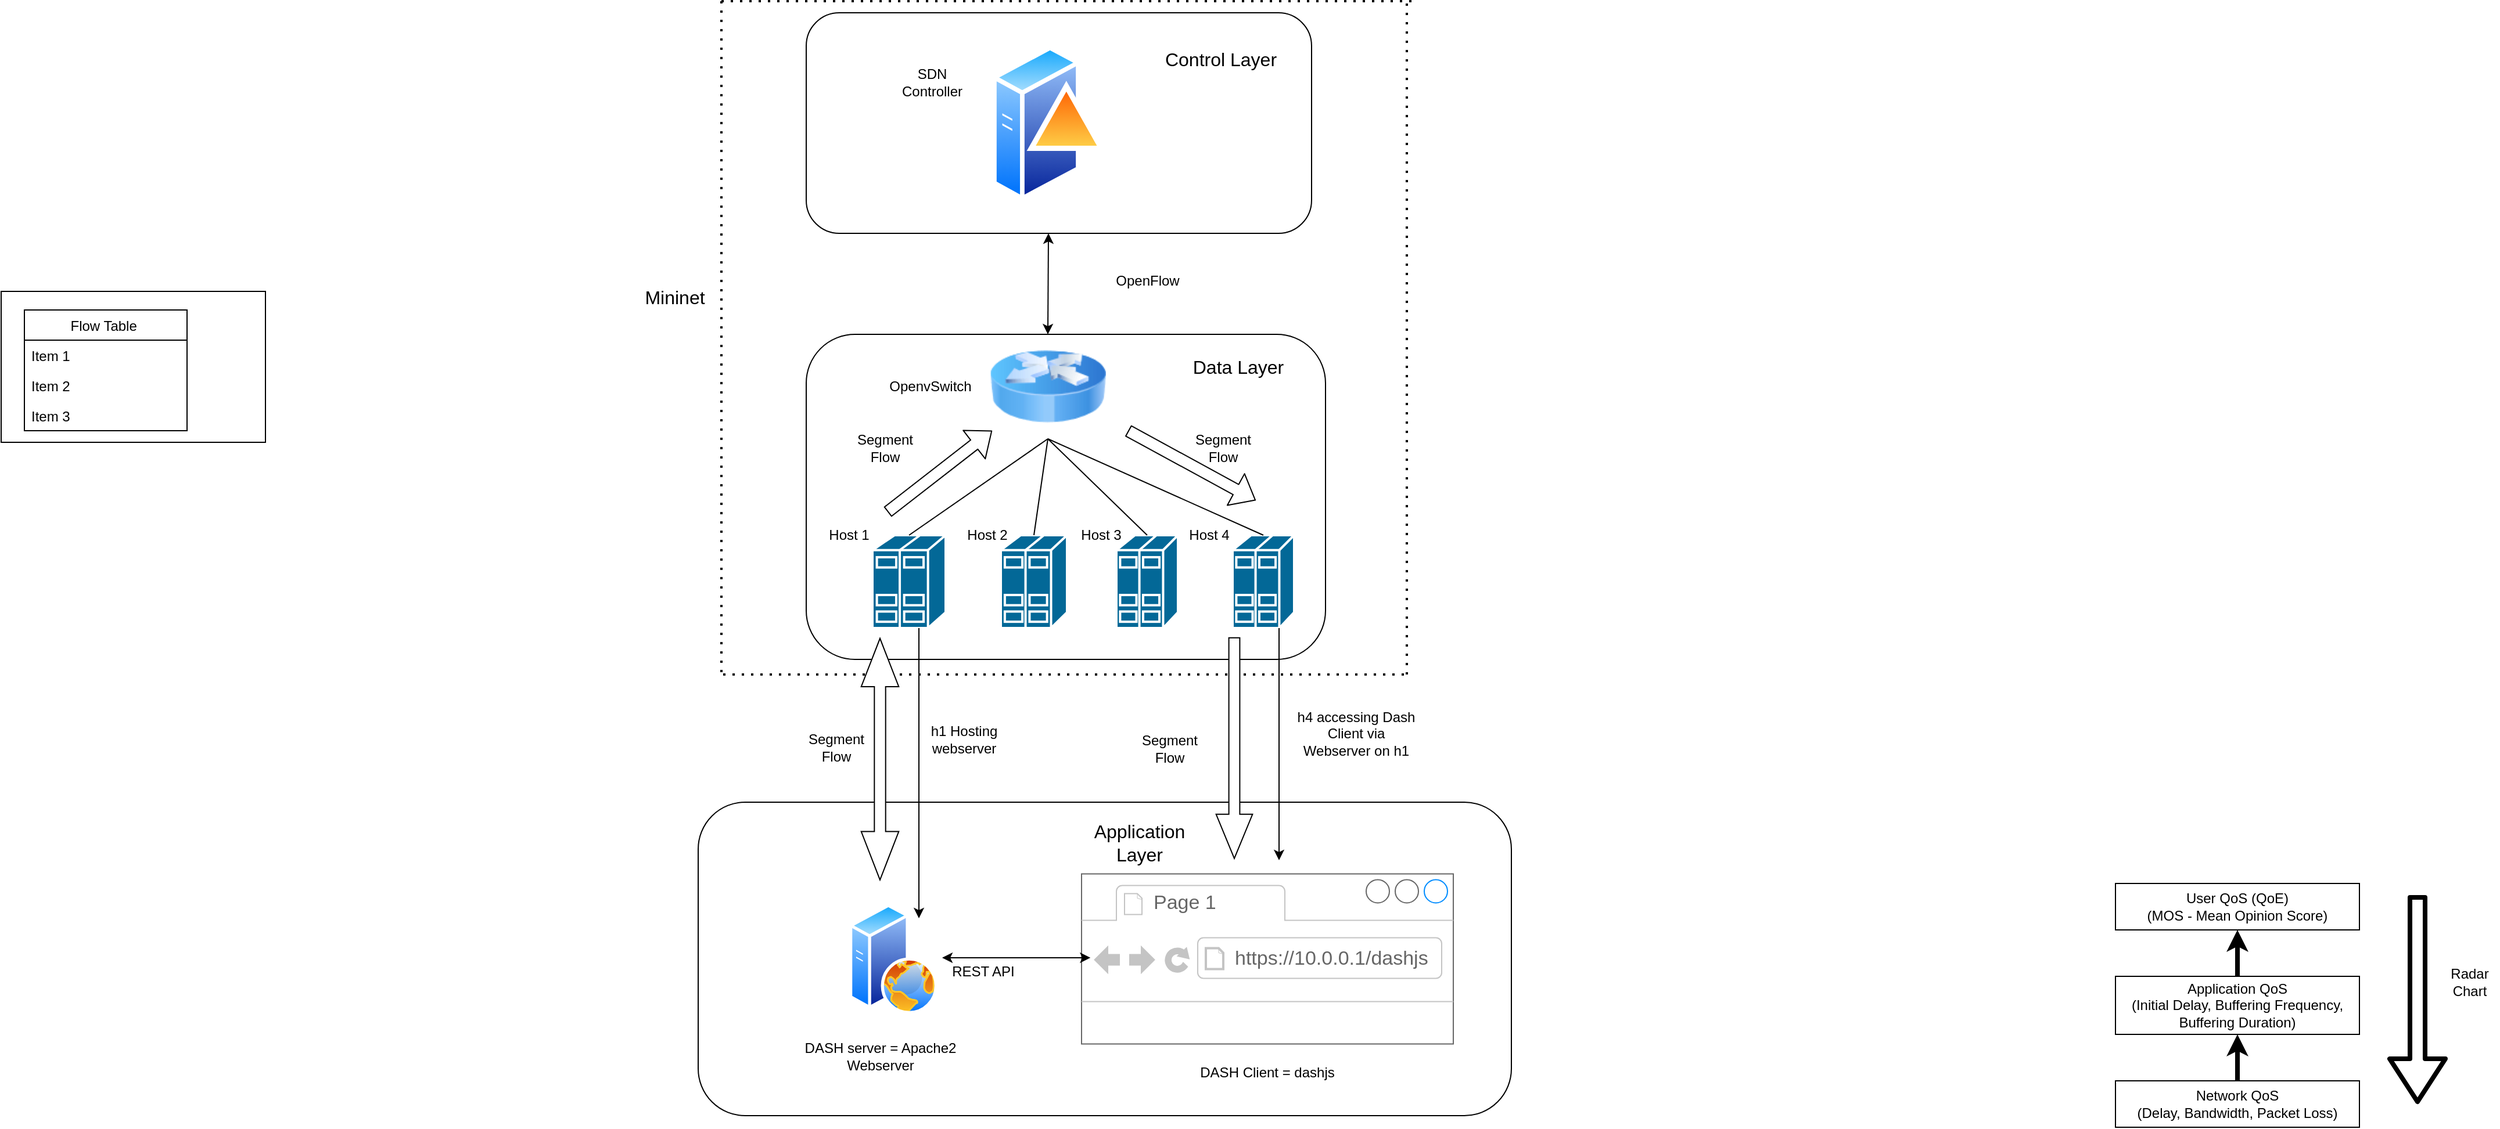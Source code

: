 <mxfile version="14.6.13" type="github">
  <diagram id="J62VowWL7jAZoyvOlwZC" name="Page-1">
    <mxGraphModel dx="2881" dy="1134" grid="1" gridSize="10" guides="1" tooltips="1" connect="1" arrows="1" fold="1" page="1" pageScale="1" pageWidth="850" pageHeight="1100" math="0" shadow="0">
      <root>
        <mxCell id="0" />
        <mxCell id="1" parent="0" />
        <mxCell id="Rc9hNawXG7srM5Kod6fI-3" value="" style="rounded=1;whiteSpace=wrap;html=1;movable=0;resizable=0;rotatable=0;deletable=0;editable=0;connectable=0;" parent="1" vertex="1">
          <mxGeometry x="-100" y="710" width="700" height="270" as="geometry" />
        </mxCell>
        <mxCell id="_3_Tq_P-B7PArioMOfRt-22" value="" style="rounded=1;whiteSpace=wrap;html=1;movable=0;resizable=0;rotatable=0;deletable=0;editable=0;connectable=0;" parent="1" vertex="1">
          <mxGeometry x="-7" y="30" width="435" height="190" as="geometry" />
        </mxCell>
        <mxCell id="_3_Tq_P-B7PArioMOfRt-19" value="" style="rounded=1;whiteSpace=wrap;html=1;movable=0;resizable=0;rotatable=0;deletable=0;editable=0;connectable=0;" parent="1" vertex="1">
          <mxGeometry x="-7" y="307" width="447" height="280" as="geometry" />
        </mxCell>
        <mxCell id="_3_Tq_P-B7PArioMOfRt-18" value="" style="whiteSpace=wrap;html=1;aspect=fixed;" parent="1" vertex="1">
          <mxGeometry x="-700" y="270" width="227.5" height="130" as="geometry" />
        </mxCell>
        <mxCell id="_3_Tq_P-B7PArioMOfRt-2" value="" style="image;html=1;image=img/lib/clip_art/networking/Router_Icon_128x128.png;movable=0;resizable=0;rotatable=0;deletable=0;editable=0;connectable=0;" parent="1" vertex="1">
          <mxGeometry x="151" y="307" width="100" height="90" as="geometry" />
        </mxCell>
        <mxCell id="_3_Tq_P-B7PArioMOfRt-3" value="" style="aspect=fixed;perimeter=ellipsePerimeter;html=1;align=center;shadow=0;dashed=0;spacingTop=3;image;image=img/lib/active_directory/domain_controller.svg;movable=0;resizable=0;rotatable=0;deletable=0;editable=0;connectable=0;" parent="1" vertex="1">
          <mxGeometry x="153" y="55" width="98" height="140" as="geometry" />
        </mxCell>
        <mxCell id="_3_Tq_P-B7PArioMOfRt-5" value="" style="shape=mxgraph.cisco.servers.standard_host;html=1;pointerEvents=1;dashed=0;fillColor=#036897;strokeColor=#ffffff;strokeWidth=2;verticalLabelPosition=bottom;verticalAlign=top;align=center;outlineConnect=0;movable=0;resizable=0;rotatable=0;deletable=0;editable=0;connectable=0;" parent="1" vertex="1">
          <mxGeometry x="50" y="480" width="63" height="80" as="geometry" />
        </mxCell>
        <mxCell id="_3_Tq_P-B7PArioMOfRt-6" value="" style="shape=mxgraph.cisco.servers.standard_host;html=1;pointerEvents=1;dashed=0;fillColor=#036897;strokeColor=#ffffff;strokeWidth=2;verticalLabelPosition=bottom;verticalAlign=top;align=center;outlineConnect=0;movable=0;resizable=0;rotatable=0;deletable=0;editable=0;connectable=0;" parent="1" vertex="1">
          <mxGeometry x="160.5" y="480" width="57" height="80" as="geometry" />
        </mxCell>
        <mxCell id="_3_Tq_P-B7PArioMOfRt-7" value="" style="shape=mxgraph.cisco.servers.standard_host;html=1;pointerEvents=1;dashed=0;fillColor=#036897;strokeColor=#ffffff;strokeWidth=2;verticalLabelPosition=bottom;verticalAlign=top;align=center;outlineConnect=0;movable=0;resizable=0;rotatable=0;deletable=0;editable=0;connectable=0;" parent="1" vertex="1">
          <mxGeometry x="260" y="480" width="53" height="80" as="geometry" />
        </mxCell>
        <mxCell id="_3_Tq_P-B7PArioMOfRt-8" value="" style="shape=mxgraph.cisco.servers.standard_host;html=1;pointerEvents=1;dashed=0;fillColor=#036897;strokeColor=#ffffff;strokeWidth=2;verticalLabelPosition=bottom;verticalAlign=top;align=center;outlineConnect=0;movable=0;resizable=0;rotatable=0;deletable=0;editable=0;connectable=0;" parent="1" vertex="1">
          <mxGeometry x="360" y="480" width="53" height="80" as="geometry" />
        </mxCell>
        <mxCell id="_3_Tq_P-B7PArioMOfRt-10" value="" style="endArrow=none;html=1;exitX=0.5;exitY=0;exitDx=0;exitDy=0;exitPerimeter=0;entryX=0.5;entryY=1;entryDx=0;entryDy=0;movable=0;resizable=0;rotatable=0;deletable=0;editable=0;connectable=0;" parent="1" source="_3_Tq_P-B7PArioMOfRt-5" target="_3_Tq_P-B7PArioMOfRt-2" edge="1">
          <mxGeometry width="50" height="50" relative="1" as="geometry">
            <mxPoint x="209.5" y="510" as="sourcePoint" />
            <mxPoint x="209.5" y="400" as="targetPoint" />
          </mxGeometry>
        </mxCell>
        <mxCell id="_3_Tq_P-B7PArioMOfRt-11" value="" style="endArrow=none;html=1;exitX=0.5;exitY=0;exitDx=0;exitDy=0;exitPerimeter=0;entryX=0.5;entryY=1;entryDx=0;entryDy=0;movable=0;resizable=0;rotatable=0;deletable=0;editable=0;connectable=0;" parent="1" source="_3_Tq_P-B7PArioMOfRt-6" target="_3_Tq_P-B7PArioMOfRt-2" edge="1">
          <mxGeometry width="50" height="50" relative="1" as="geometry">
            <mxPoint x="121.5" y="490" as="sourcePoint" />
            <mxPoint x="220" y="410" as="targetPoint" />
          </mxGeometry>
        </mxCell>
        <mxCell id="_3_Tq_P-B7PArioMOfRt-12" value="" style="endArrow=none;html=1;exitX=0.5;exitY=0;exitDx=0;exitDy=0;exitPerimeter=0;entryX=0.5;entryY=1;entryDx=0;entryDy=0;movable=0;resizable=0;rotatable=0;deletable=0;editable=0;connectable=0;" parent="1" source="_3_Tq_P-B7PArioMOfRt-7" target="_3_Tq_P-B7PArioMOfRt-2" edge="1">
          <mxGeometry width="50" height="50" relative="1" as="geometry">
            <mxPoint x="131.5" y="500" as="sourcePoint" />
            <mxPoint x="230" y="420" as="targetPoint" />
          </mxGeometry>
        </mxCell>
        <mxCell id="_3_Tq_P-B7PArioMOfRt-13" value="" style="endArrow=none;html=1;exitX=0.5;exitY=0;exitDx=0;exitDy=0;exitPerimeter=0;entryX=0.5;entryY=1;entryDx=0;entryDy=0;movable=0;resizable=0;rotatable=0;deletable=0;editable=0;connectable=0;" parent="1" source="_3_Tq_P-B7PArioMOfRt-8" target="_3_Tq_P-B7PArioMOfRt-2" edge="1">
          <mxGeometry width="50" height="50" relative="1" as="geometry">
            <mxPoint x="271.5" y="490" as="sourcePoint" />
            <mxPoint x="220" y="410" as="targetPoint" />
          </mxGeometry>
        </mxCell>
        <mxCell id="_3_Tq_P-B7PArioMOfRt-14" value="Flow Table " style="swimlane;fontStyle=0;childLayout=stackLayout;horizontal=1;startSize=26;horizontalStack=0;resizeParent=1;resizeParentMax=0;resizeLast=0;collapsible=1;marginBottom=0;" parent="1" vertex="1">
          <mxGeometry x="-680" y="286" width="140" height="104" as="geometry" />
        </mxCell>
        <mxCell id="_3_Tq_P-B7PArioMOfRt-15" value="Item 1" style="text;strokeColor=none;fillColor=none;align=left;verticalAlign=top;spacingLeft=4;spacingRight=4;overflow=hidden;rotatable=0;points=[[0,0.5],[1,0.5]];portConstraint=eastwest;" parent="_3_Tq_P-B7PArioMOfRt-14" vertex="1">
          <mxGeometry y="26" width="140" height="26" as="geometry" />
        </mxCell>
        <mxCell id="_3_Tq_P-B7PArioMOfRt-16" value="Item 2" style="text;strokeColor=none;fillColor=none;align=left;verticalAlign=top;spacingLeft=4;spacingRight=4;overflow=hidden;rotatable=0;points=[[0,0.5],[1,0.5]];portConstraint=eastwest;" parent="_3_Tq_P-B7PArioMOfRt-14" vertex="1">
          <mxGeometry y="52" width="140" height="26" as="geometry" />
        </mxCell>
        <mxCell id="_3_Tq_P-B7PArioMOfRt-17" value="Item 3" style="text;strokeColor=none;fillColor=none;align=left;verticalAlign=top;spacingLeft=4;spacingRight=4;overflow=hidden;rotatable=0;points=[[0,0.5],[1,0.5]];portConstraint=eastwest;" parent="_3_Tq_P-B7PArioMOfRt-14" vertex="1">
          <mxGeometry y="78" width="140" height="26" as="geometry" />
        </mxCell>
        <mxCell id="_3_Tq_P-B7PArioMOfRt-20" value="&lt;font style=&quot;font-size: 16px&quot;&gt;Data Layer&lt;/font&gt;" style="text;html=1;strokeColor=none;fillColor=none;align=center;verticalAlign=middle;whiteSpace=wrap;rounded=0;movable=0;resizable=0;rotatable=0;deletable=0;editable=0;connectable=0;" parent="1" vertex="1">
          <mxGeometry x="320" y="320" width="90" height="30" as="geometry" />
        </mxCell>
        <mxCell id="_3_Tq_P-B7PArioMOfRt-23" value="&lt;font style=&quot;font-size: 16px&quot;&gt;Control Layer&lt;/font&gt;" style="text;html=1;strokeColor=none;fillColor=none;align=center;verticalAlign=middle;whiteSpace=wrap;rounded=0;movable=0;resizable=0;rotatable=0;deletable=0;editable=0;connectable=0;" parent="1" vertex="1">
          <mxGeometry x="300" y="60" width="100" height="20" as="geometry" />
        </mxCell>
        <mxCell id="_3_Tq_P-B7PArioMOfRt-24" value="SDN Controller" style="text;html=1;strokeColor=none;fillColor=none;align=center;verticalAlign=middle;whiteSpace=wrap;rounded=0;movable=0;resizable=0;rotatable=0;deletable=0;editable=0;connectable=0;" parent="1" vertex="1">
          <mxGeometry x="61.5" y="70" width="78.5" height="40" as="geometry" />
        </mxCell>
        <mxCell id="_3_Tq_P-B7PArioMOfRt-25" value="OpenvSwitch" style="text;html=1;strokeColor=none;fillColor=none;align=center;verticalAlign=middle;whiteSpace=wrap;rounded=0;movable=0;resizable=0;rotatable=0;deletable=0;editable=0;connectable=0;" parent="1" vertex="1">
          <mxGeometry x="60" y="327" width="80" height="50" as="geometry" />
        </mxCell>
        <mxCell id="_3_Tq_P-B7PArioMOfRt-26" value="Host 1" style="text;html=1;strokeColor=none;fillColor=none;align=center;verticalAlign=middle;whiteSpace=wrap;rounded=0;movable=0;resizable=0;rotatable=0;deletable=0;editable=0;connectable=0;" parent="1" vertex="1">
          <mxGeometry x="10" y="470" width="40" height="20" as="geometry" />
        </mxCell>
        <mxCell id="_3_Tq_P-B7PArioMOfRt-27" value="Host 2" style="text;html=1;strokeColor=none;fillColor=none;align=center;verticalAlign=middle;whiteSpace=wrap;rounded=0;movable=0;resizable=0;rotatable=0;deletable=0;editable=0;connectable=0;" parent="1" vertex="1">
          <mxGeometry x="129" y="470" width="40" height="20" as="geometry" />
        </mxCell>
        <mxCell id="_3_Tq_P-B7PArioMOfRt-28" value="Host 3" style="text;html=1;strokeColor=none;fillColor=none;align=center;verticalAlign=middle;whiteSpace=wrap;rounded=0;movable=0;resizable=0;rotatable=0;deletable=0;editable=0;connectable=0;" parent="1" vertex="1">
          <mxGeometry x="226.5" y="470" width="40" height="20" as="geometry" />
        </mxCell>
        <mxCell id="_3_Tq_P-B7PArioMOfRt-29" value="Host 4" style="text;html=1;strokeColor=none;fillColor=none;align=center;verticalAlign=middle;whiteSpace=wrap;rounded=0;movable=0;resizable=0;rotatable=0;deletable=0;editable=0;connectable=0;" parent="1" vertex="1">
          <mxGeometry x="320" y="470" width="40" height="20" as="geometry" />
        </mxCell>
        <mxCell id="_3_Tq_P-B7PArioMOfRt-35" value="OpenFlow" style="text;html=1;strokeColor=none;fillColor=none;align=center;verticalAlign=middle;whiteSpace=wrap;rounded=0;movable=0;resizable=0;rotatable=0;deletable=0;editable=0;connectable=0;" parent="1" vertex="1">
          <mxGeometry x="226.5" y="236" width="120" height="50" as="geometry" />
        </mxCell>
        <mxCell id="_3_Tq_P-B7PArioMOfRt-43" value="User QoS (QoE)&lt;br&gt;(MOS - Mean Opinion Score)" style="rounded=0;whiteSpace=wrap;html=1;movable=1;resizable=1;rotatable=1;deletable=1;editable=1;connectable=1;" parent="1" vertex="1">
          <mxGeometry x="1120" y="780" width="210" height="40" as="geometry" />
        </mxCell>
        <mxCell id="_3_Tq_P-B7PArioMOfRt-47" value="" style="edgeStyle=orthogonalEdgeStyle;rounded=0;orthogonalLoop=1;jettySize=auto;html=1;strokeWidth=4;movable=1;resizable=1;rotatable=1;deletable=1;editable=1;connectable=1;" parent="1" source="_3_Tq_P-B7PArioMOfRt-44" target="_3_Tq_P-B7PArioMOfRt-43" edge="1">
          <mxGeometry relative="1" as="geometry" />
        </mxCell>
        <mxCell id="_3_Tq_P-B7PArioMOfRt-44" value="Application QoS&lt;br&gt;(Initial Delay, Buffering Frequency, Buffering Duration)" style="rounded=0;whiteSpace=wrap;html=1;movable=1;resizable=1;rotatable=1;deletable=1;editable=1;connectable=1;" parent="1" vertex="1">
          <mxGeometry x="1120" y="860" width="210" height="50" as="geometry" />
        </mxCell>
        <mxCell id="_3_Tq_P-B7PArioMOfRt-46" style="edgeStyle=orthogonalEdgeStyle;rounded=0;orthogonalLoop=1;jettySize=auto;html=1;exitX=0.5;exitY=0;exitDx=0;exitDy=0;entryX=0.5;entryY=1;entryDx=0;entryDy=0;strokeWidth=4;movable=1;resizable=1;rotatable=1;deletable=1;editable=1;connectable=1;" parent="1" source="_3_Tq_P-B7PArioMOfRt-45" target="_3_Tq_P-B7PArioMOfRt-44" edge="1">
          <mxGeometry relative="1" as="geometry" />
        </mxCell>
        <mxCell id="_3_Tq_P-B7PArioMOfRt-45" value="Network QoS&lt;br&gt;(Delay, Bandwidth, Packet Loss)" style="rounded=0;whiteSpace=wrap;html=1;movable=1;resizable=1;rotatable=1;deletable=1;editable=1;connectable=1;" parent="1" vertex="1">
          <mxGeometry x="1120" y="950" width="210" height="40" as="geometry" />
        </mxCell>
        <mxCell id="_3_Tq_P-B7PArioMOfRt-48" value="" style="shape=flexArrow;endArrow=classic;html=1;strokeWidth=4;endWidth=31;endSize=11;movable=1;resizable=1;rotatable=1;deletable=1;editable=1;connectable=1;" parent="1" edge="1">
          <mxGeometry width="50" height="50" relative="1" as="geometry">
            <mxPoint x="1380" y="790" as="sourcePoint" />
            <mxPoint x="1380" y="970" as="targetPoint" />
            <Array as="points" />
          </mxGeometry>
        </mxCell>
        <mxCell id="_3_Tq_P-B7PArioMOfRt-49" value="Radar Chart" style="text;html=1;strokeColor=none;fillColor=none;align=center;verticalAlign=middle;whiteSpace=wrap;rounded=0;movable=1;resizable=1;rotatable=1;deletable=1;editable=1;connectable=1;" parent="1" vertex="1">
          <mxGeometry x="1400" y="850" width="50" height="30" as="geometry" />
        </mxCell>
        <mxCell id="Rc9hNawXG7srM5Kod6fI-4" value="&lt;font style=&quot;font-size: 16px&quot;&gt;Application Layer&lt;/font&gt;" style="text;html=1;strokeColor=none;fillColor=none;align=center;verticalAlign=middle;whiteSpace=wrap;rounded=0;movable=0;resizable=0;rotatable=0;deletable=0;editable=0;connectable=0;" parent="1" vertex="1">
          <mxGeometry x="230" y="735" width="100" height="20" as="geometry" />
        </mxCell>
        <mxCell id="Rc9hNawXG7srM5Kod6fI-9" value="" style="endArrow=none;dashed=1;html=1;dashPattern=1 3;strokeWidth=2;movable=0;resizable=0;rotatable=0;deletable=0;editable=0;connectable=0;" parent="1" edge="1">
          <mxGeometry width="50" height="50" relative="1" as="geometry">
            <mxPoint x="-78.5" y="600" as="sourcePoint" />
            <mxPoint x="511.5" y="600" as="targetPoint" />
          </mxGeometry>
        </mxCell>
        <mxCell id="Rc9hNawXG7srM5Kod6fI-10" value="" style="endArrow=none;dashed=1;html=1;dashPattern=1 3;strokeWidth=2;movable=0;resizable=0;rotatable=0;deletable=0;editable=0;connectable=0;" parent="1" edge="1">
          <mxGeometry width="50" height="50" relative="1" as="geometry">
            <mxPoint x="-78.5" y="600" as="sourcePoint" />
            <mxPoint x="511.5" y="600" as="targetPoint" />
          </mxGeometry>
        </mxCell>
        <mxCell id="Rc9hNawXG7srM5Kod6fI-13" value="&lt;font style=&quot;font-size: 16px&quot;&gt;Mininet&lt;/font&gt;" style="text;html=1;strokeColor=none;fillColor=none;align=center;verticalAlign=middle;whiteSpace=wrap;rounded=0;movable=0;resizable=0;rotatable=0;deletable=0;editable=0;connectable=0;" parent="1" vertex="1">
          <mxGeometry x="-150" y="260" width="60" height="30" as="geometry" />
        </mxCell>
        <mxCell id="Rc9hNawXG7srM5Kod6fI-14" value="" style="endArrow=none;dashed=1;html=1;dashPattern=1 3;strokeWidth=2;movable=0;resizable=0;rotatable=0;deletable=0;editable=0;connectable=0;" parent="1" edge="1">
          <mxGeometry width="50" height="50" relative="1" as="geometry">
            <mxPoint x="-80" y="20" as="sourcePoint" />
            <mxPoint x="-80" y="600" as="targetPoint" />
          </mxGeometry>
        </mxCell>
        <mxCell id="Rc9hNawXG7srM5Kod6fI-15" value="" style="endArrow=none;dashed=1;html=1;dashPattern=1 3;strokeWidth=2;movable=0;resizable=0;rotatable=0;deletable=0;editable=0;connectable=0;" parent="1" edge="1">
          <mxGeometry width="50" height="50" relative="1" as="geometry">
            <mxPoint x="-80" y="20" as="sourcePoint" />
            <mxPoint x="520" y="20" as="targetPoint" />
          </mxGeometry>
        </mxCell>
        <mxCell id="Rc9hNawXG7srM5Kod6fI-16" value="" style="endArrow=none;dashed=1;html=1;dashPattern=1 3;strokeWidth=2;movable=0;resizable=0;rotatable=0;deletable=0;editable=0;connectable=0;" parent="1" edge="1">
          <mxGeometry width="50" height="50" relative="1" as="geometry">
            <mxPoint x="510" y="600" as="sourcePoint" />
            <mxPoint x="510" y="20" as="targetPoint" />
          </mxGeometry>
        </mxCell>
        <mxCell id="Rc9hNawXG7srM5Kod6fI-17" value="" style="aspect=fixed;perimeter=ellipsePerimeter;html=1;align=center;shadow=0;dashed=0;spacingTop=3;image;image=img/lib/active_directory/web_server.svg;movable=0;resizable=0;rotatable=0;deletable=0;editable=0;connectable=0;" parent="1" vertex="1">
          <mxGeometry x="30" y="797.5" width="76" height="95" as="geometry" />
        </mxCell>
        <mxCell id="Rc9hNawXG7srM5Kod6fI-18" value="" style="strokeWidth=1;shadow=0;dashed=0;align=center;html=1;shape=mxgraph.mockup.containers.browserWindow;rSize=0;strokeColor=#666666;strokeColor2=#008cff;strokeColor3=#c4c4c4;mainText=,;recursiveResize=0;movable=0;resizable=0;rotatable=0;deletable=0;editable=0;connectable=0;" parent="1" vertex="1">
          <mxGeometry x="230" y="771.75" width="320" height="146.5" as="geometry" />
        </mxCell>
        <mxCell id="Rc9hNawXG7srM5Kod6fI-19" value="Page 1" style="strokeWidth=1;shadow=0;dashed=0;align=center;html=1;shape=mxgraph.mockup.containers.anchor;fontSize=17;fontColor=#666666;align=left;movable=0;resizable=0;rotatable=0;deletable=0;editable=0;connectable=0;" parent="Rc9hNawXG7srM5Kod6fI-18" vertex="1">
          <mxGeometry x="60" y="12" width="110" height="26" as="geometry" />
        </mxCell>
        <mxCell id="Rc9hNawXG7srM5Kod6fI-20" value="https://10.0.0.1/dashjs" style="strokeWidth=1;shadow=0;dashed=0;align=center;html=1;shape=mxgraph.mockup.containers.anchor;rSize=0;fontSize=17;fontColor=#666666;align=left;movable=0;resizable=0;rotatable=0;deletable=0;editable=0;connectable=0;" parent="Rc9hNawXG7srM5Kod6fI-18" vertex="1">
          <mxGeometry x="130" y="60" width="250" height="26" as="geometry" />
        </mxCell>
        <mxCell id="Rc9hNawXG7srM5Kod6fI-24" value="" style="endArrow=classic;startArrow=classic;html=1;entryX=0.024;entryY=0.493;entryDx=0;entryDy=0;entryPerimeter=0;movable=0;resizable=0;rotatable=0;deletable=0;editable=0;connectable=0;" parent="1" target="Rc9hNawXG7srM5Kod6fI-18" edge="1">
          <mxGeometry width="50" height="50" relative="1" as="geometry">
            <mxPoint x="110" y="844" as="sourcePoint" />
            <mxPoint x="170" y="820" as="targetPoint" />
          </mxGeometry>
        </mxCell>
        <mxCell id="Rc9hNawXG7srM5Kod6fI-25" value="REST API" style="text;html=1;strokeColor=none;fillColor=none;align=center;verticalAlign=middle;whiteSpace=wrap;rounded=0;movable=0;resizable=0;rotatable=0;deletable=0;editable=0;connectable=0;" parent="1" vertex="1">
          <mxGeometry x="113" y="832" width="65" height="48" as="geometry" />
        </mxCell>
        <mxCell id="Rc9hNawXG7srM5Kod6fI-32" value="DASH server = Apache2 Webserver" style="text;html=1;strokeColor=none;fillColor=none;align=center;verticalAlign=middle;whiteSpace=wrap;rounded=0;movable=0;resizable=0;rotatable=0;deletable=0;editable=0;connectable=0;" parent="1" vertex="1">
          <mxGeometry x="-15" y="900" width="144" height="58" as="geometry" />
        </mxCell>
        <mxCell id="Rc9hNawXG7srM5Kod6fI-33" value="DASH Client = dashjs" style="text;html=1;strokeColor=none;fillColor=none;align=center;verticalAlign=middle;whiteSpace=wrap;rounded=0;movable=0;resizable=0;rotatable=0;deletable=0;editable=0;connectable=0;" parent="1" vertex="1">
          <mxGeometry x="330" y="928" width="120" height="30" as="geometry" />
        </mxCell>
        <mxCell id="Rc9hNawXG7srM5Kod6fI-34" value="" style="shape=singleArrow;whiteSpace=wrap;html=1;rotation=90;movable=0;resizable=0;rotatable=0;deletable=0;editable=0;connectable=0;" parent="1" vertex="1">
          <mxGeometry x="266.5" y="647.71" width="190" height="31.34" as="geometry" />
        </mxCell>
        <mxCell id="Rc9hNawXG7srM5Kod6fI-37" value="" style="shape=doubleArrow;whiteSpace=wrap;html=1;rotation=-90;movable=0;resizable=0;rotatable=0;deletable=0;editable=0;connectable=0;" parent="1" vertex="1">
          <mxGeometry x="-47.5" y="656.76" width="208" height="32.29" as="geometry" />
        </mxCell>
        <mxCell id="Rc9hNawXG7srM5Kod6fI-38" value="" style="endArrow=classic;startArrow=classic;html=1;exitX=0.5;exitY=0;exitDx=0;exitDy=0;movable=0;resizable=0;rotatable=0;deletable=0;editable=0;connectable=0;" parent="1" source="_3_Tq_P-B7PArioMOfRt-2" edge="1">
          <mxGeometry width="50" height="50" relative="1" as="geometry">
            <mxPoint x="201.5" y="280" as="sourcePoint" />
            <mxPoint x="201.5" y="220" as="targetPoint" />
          </mxGeometry>
        </mxCell>
        <mxCell id="Rc9hNawXG7srM5Kod6fI-41" value="" style="shape=flexArrow;endArrow=classic;html=1;movable=0;resizable=0;rotatable=0;deletable=0;editable=0;connectable=0;" parent="1" edge="1">
          <mxGeometry width="50" height="50" relative="1" as="geometry">
            <mxPoint x="63" y="460" as="sourcePoint" />
            <mxPoint x="153" y="390" as="targetPoint" />
          </mxGeometry>
        </mxCell>
        <mxCell id="Rc9hNawXG7srM5Kod6fI-42" value="" style="shape=flexArrow;endArrow=classic;html=1;movable=0;resizable=0;rotatable=0;deletable=0;editable=0;connectable=0;" parent="1" edge="1">
          <mxGeometry width="50" height="50" relative="1" as="geometry">
            <mxPoint x="270" y="390" as="sourcePoint" />
            <mxPoint x="380" y="450" as="targetPoint" />
          </mxGeometry>
        </mxCell>
        <mxCell id="Rc9hNawXG7srM5Kod6fI-43" value="" style="endArrow=classic;html=1;movable=0;resizable=0;rotatable=0;deletable=0;editable=0;connectable=0;" parent="1" edge="1">
          <mxGeometry width="50" height="50" relative="1" as="geometry">
            <mxPoint x="90" y="560" as="sourcePoint" />
            <mxPoint x="90" y="810" as="targetPoint" />
          </mxGeometry>
        </mxCell>
        <mxCell id="Rc9hNawXG7srM5Kod6fI-44" value="" style="endArrow=classic;html=1;movable=0;resizable=0;rotatable=0;deletable=0;editable=0;connectable=0;" parent="1" edge="1">
          <mxGeometry width="50" height="50" relative="1" as="geometry">
            <mxPoint x="400" y="560" as="sourcePoint" />
            <mxPoint x="400" y="760" as="targetPoint" />
          </mxGeometry>
        </mxCell>
        <mxCell id="Rc9hNawXG7srM5Kod6fI-45" value="Segment Flow" style="text;html=1;strokeColor=none;fillColor=none;align=center;verticalAlign=middle;whiteSpace=wrap;rounded=0;movable=0;resizable=0;rotatable=0;deletable=0;editable=0;connectable=0;" parent="1" vertex="1">
          <mxGeometry x="22" y="390" width="78" height="30" as="geometry" />
        </mxCell>
        <mxCell id="Rc9hNawXG7srM5Kod6fI-49" value="Segment Flow" style="text;html=1;strokeColor=none;fillColor=none;align=center;verticalAlign=middle;whiteSpace=wrap;rounded=0;movable=0;resizable=0;rotatable=0;deletable=0;editable=0;connectable=0;" parent="1" vertex="1">
          <mxGeometry x="313" y="390" width="78" height="30" as="geometry" />
        </mxCell>
        <mxCell id="Rc9hNawXG7srM5Kod6fI-50" value="Segment Flow" style="text;html=1;strokeColor=none;fillColor=none;align=center;verticalAlign=middle;whiteSpace=wrap;rounded=0;movable=0;resizable=0;rotatable=0;deletable=0;editable=0;connectable=0;" parent="1" vertex="1">
          <mxGeometry x="-20" y="647.71" width="78" height="30" as="geometry" />
        </mxCell>
        <mxCell id="Rc9hNawXG7srM5Kod6fI-51" value="Segment Flow" style="text;html=1;strokeColor=none;fillColor=none;align=center;verticalAlign=middle;whiteSpace=wrap;rounded=0;movable=0;resizable=0;rotatable=0;deletable=0;editable=0;connectable=0;" parent="1" vertex="1">
          <mxGeometry x="266.5" y="649.05" width="78" height="30" as="geometry" />
        </mxCell>
        <mxCell id="Rc9hNawXG7srM5Kod6fI-52" value="h1 Hosting webserver" style="text;html=1;strokeColor=none;fillColor=none;align=center;verticalAlign=middle;whiteSpace=wrap;rounded=0;movable=0;resizable=0;rotatable=0;deletable=0;editable=0;connectable=0;" parent="1" vertex="1">
          <mxGeometry x="96.5" y="640" width="64" height="31" as="geometry" />
        </mxCell>
        <mxCell id="Rc9hNawXG7srM5Kod6fI-54" value="h4 accessing Dash Client via Webserver on h1" style="text;html=1;strokeColor=none;fillColor=none;align=center;verticalAlign=middle;whiteSpace=wrap;rounded=0;movable=0;resizable=0;rotatable=0;deletable=0;editable=0;connectable=0;" parent="1" vertex="1">
          <mxGeometry x="413" y="623.47" width="107" height="54.24" as="geometry" />
        </mxCell>
      </root>
    </mxGraphModel>
  </diagram>
</mxfile>
